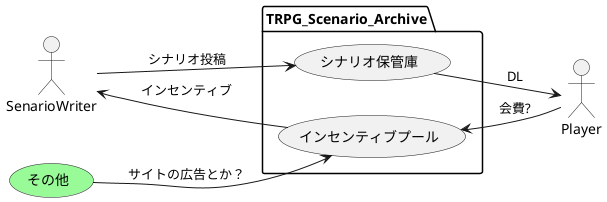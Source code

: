 @startuml

left to right direction

actor Player as pl
actor SenarioWriter as SW

package TRPG_Scenario_Archive {
    usecase シナリオ保管庫 as storage
    usecase インセンティブプール as pool
}

'人の動き
SW --> storage : シナリオ投稿
SW <-- pool :インセンティブ

'システムからの流れ
storage --> pl : DL
pool <-- pl :会費?

usecase その他 as other #palegreen
other --> pool:サイトの広告とか？


@enduml